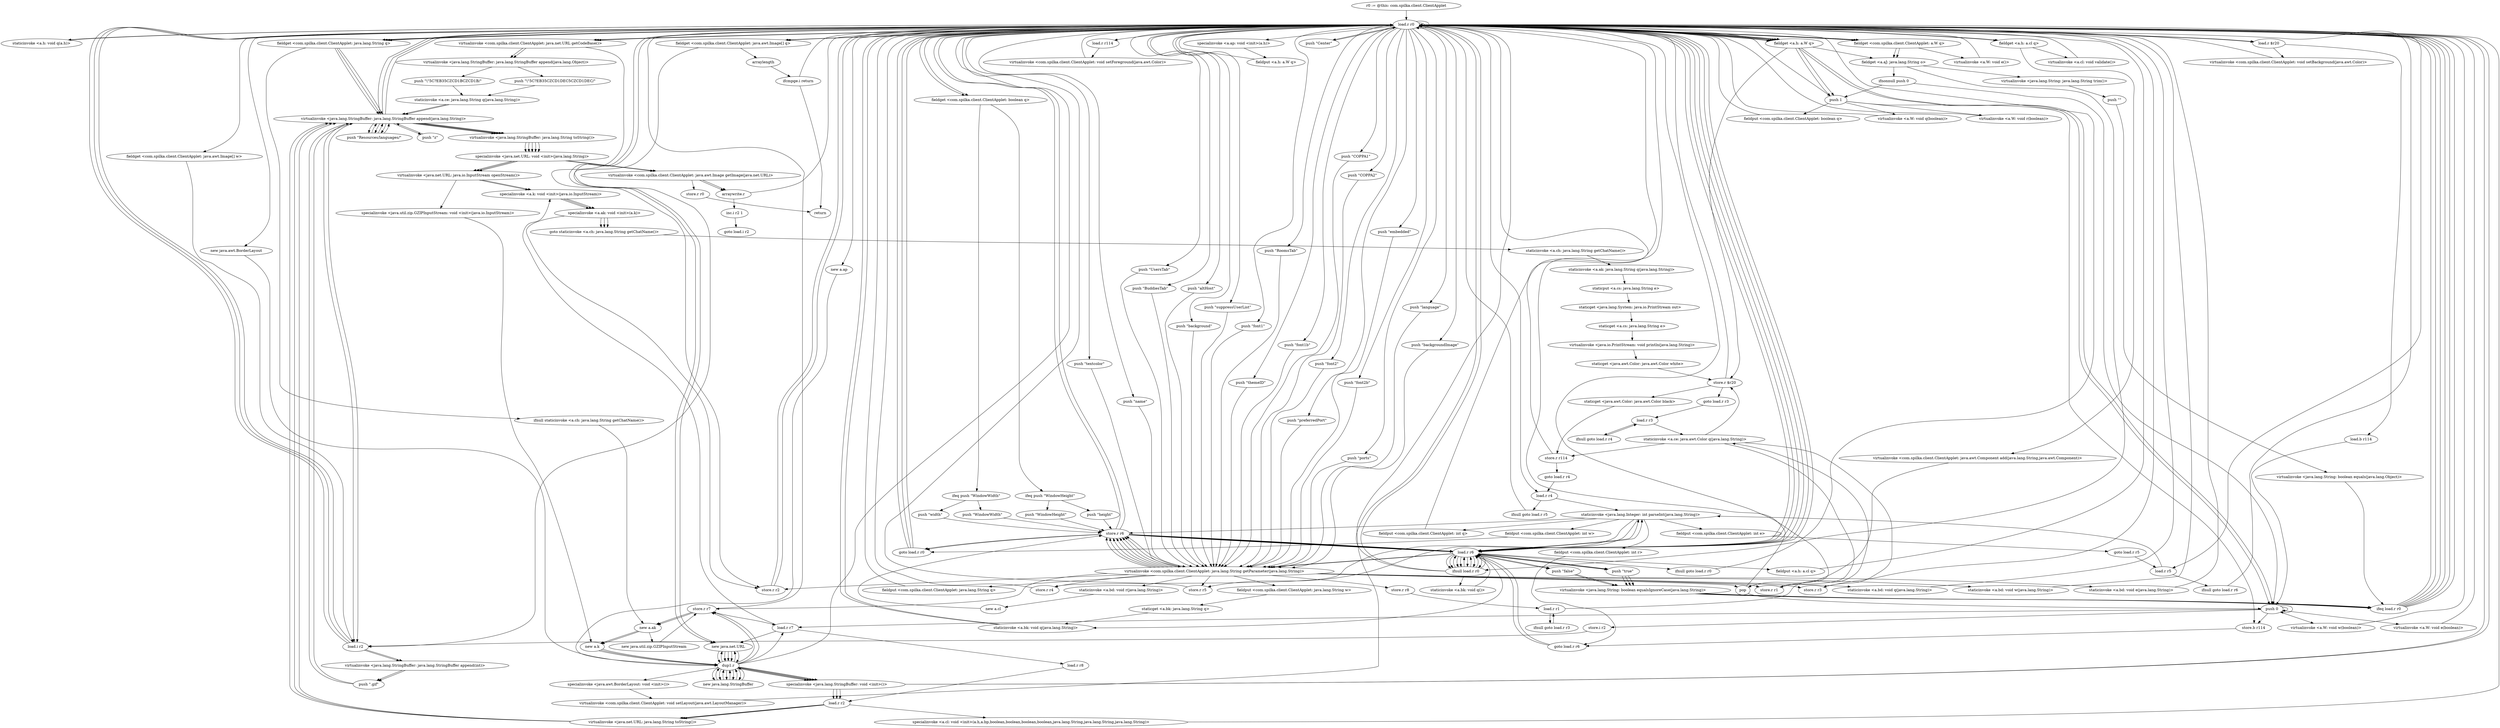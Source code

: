 digraph "" {
    "r0 := @this: com.spilka.client.ClientApplet"
    "load.r r0"
    "r0 := @this: com.spilka.client.ClientApplet"->"load.r r0";
    "staticinvoke <a.h: void q(a.h)>"
    "load.r r0"->"staticinvoke <a.h: void q(a.h)>";
    "staticinvoke <a.h: void q(a.h)>"->"load.r r0";
    "virtualinvoke <com.spilka.client.ClientApplet: java.net.URL getCodeBase()>"
    "load.r r0"->"virtualinvoke <com.spilka.client.ClientApplet: java.net.URL getCodeBase()>";
    "store.r r2"
    "virtualinvoke <com.spilka.client.ClientApplet: java.net.URL getCodeBase()>"->"store.r r2";
    "store.r r2"->"load.r r0";
    "load.r r0"->"load.r r0";
    "push \"altHost\""
    "load.r r0"->"push \"altHost\"";
    "virtualinvoke <com.spilka.client.ClientApplet: java.lang.String getParameter(java.lang.String)>"
    "push \"altHost\""->"virtualinvoke <com.spilka.client.ClientApplet: java.lang.String getParameter(java.lang.String)>";
    "fieldput <com.spilka.client.ClientApplet: java.lang.String w>"
    "virtualinvoke <com.spilka.client.ClientApplet: java.lang.String getParameter(java.lang.String)>"->"fieldput <com.spilka.client.ClientApplet: java.lang.String w>";
    "staticget <a.bk: java.lang.String q>"
    "fieldput <com.spilka.client.ClientApplet: java.lang.String w>"->"staticget <a.bk: java.lang.String q>";
    "staticinvoke <a.bk: void q(java.lang.String)>"
    "staticget <a.bk: java.lang.String q>"->"staticinvoke <a.bk: void q(java.lang.String)>";
    "staticinvoke <a.bk: void q(java.lang.String)>"->"load.r r0";
    "load.r r0"->"load.r r0";
    "push \"language\""
    "load.r r0"->"push \"language\"";
    "push \"language\""->"virtualinvoke <com.spilka.client.ClientApplet: java.lang.String getParameter(java.lang.String)>";
    "fieldput <com.spilka.client.ClientApplet: java.lang.String q>"
    "virtualinvoke <com.spilka.client.ClientApplet: java.lang.String getParameter(java.lang.String)>"->"fieldput <com.spilka.client.ClientApplet: java.lang.String q>";
    "fieldput <com.spilka.client.ClientApplet: java.lang.String q>"->"load.r r0";
    "fieldget <com.spilka.client.ClientApplet: java.lang.String q>"
    "load.r r0"->"fieldget <com.spilka.client.ClientApplet: java.lang.String q>";
    "ifnull staticinvoke <a.ch: java.lang.String getChatName()>"
    "fieldget <com.spilka.client.ClientApplet: java.lang.String q>"->"ifnull staticinvoke <a.ch: java.lang.String getChatName()>";
    "new a.ak"
    "ifnull staticinvoke <a.ch: java.lang.String getChatName()>"->"new a.ak";
    "new java.util.zip.GZIPInputStream"
    "new a.ak"->"new java.util.zip.GZIPInputStream";
    "store.r r7"
    "new java.util.zip.GZIPInputStream"->"store.r r7";
    "load.r r7"
    "store.r r7"->"load.r r7";
    "new java.net.URL"
    "load.r r7"->"new java.net.URL";
    "dup1.r"
    "new java.net.URL"->"dup1.r";
    "new java.lang.StringBuffer"
    "dup1.r"->"new java.lang.StringBuffer";
    "new java.lang.StringBuffer"->"dup1.r";
    "dup1.r"->"store.r r7";
    "store.r r7"->"new a.ak";
    "new a.k"
    "new a.ak"->"new a.k";
    "new a.k"->"dup1.r";
    "dup1.r"->"new java.net.URL";
    "new java.net.URL"->"dup1.r";
    "dup1.r"->"new java.lang.StringBuffer";
    "new java.lang.StringBuffer"->"dup1.r";
    "specialinvoke <java.lang.StringBuffer: void <init>()>"
    "dup1.r"->"specialinvoke <java.lang.StringBuffer: void <init>()>";
    "load.r r2"
    "specialinvoke <java.lang.StringBuffer: void <init>()>"->"load.r r2";
    "virtualinvoke <java.net.URL: java.lang.String toString()>"
    "load.r r2"->"virtualinvoke <java.net.URL: java.lang.String toString()>";
    "virtualinvoke <java.lang.StringBuffer: java.lang.StringBuffer append(java.lang.String)>"
    "virtualinvoke <java.net.URL: java.lang.String toString()>"->"virtualinvoke <java.lang.StringBuffer: java.lang.StringBuffer append(java.lang.String)>";
    "push \"Resources/languages/\""
    "virtualinvoke <java.lang.StringBuffer: java.lang.StringBuffer append(java.lang.String)>"->"push \"Resources/languages/\"";
    "push \"Resources/languages/\""->"virtualinvoke <java.lang.StringBuffer: java.lang.StringBuffer append(java.lang.String)>";
    "virtualinvoke <java.lang.StringBuffer: java.lang.StringBuffer append(java.lang.String)>"->"load.r r0";
    "load.r r0"->"fieldget <com.spilka.client.ClientApplet: java.lang.String q>";
    "fieldget <com.spilka.client.ClientApplet: java.lang.String q>"->"virtualinvoke <java.lang.StringBuffer: java.lang.StringBuffer append(java.lang.String)>";
    "virtualinvoke <java.lang.StringBuffer: java.lang.String toString()>"
    "virtualinvoke <java.lang.StringBuffer: java.lang.StringBuffer append(java.lang.String)>"->"virtualinvoke <java.lang.StringBuffer: java.lang.String toString()>";
    "specialinvoke <java.net.URL: void <init>(java.lang.String)>"
    "virtualinvoke <java.lang.StringBuffer: java.lang.String toString()>"->"specialinvoke <java.net.URL: void <init>(java.lang.String)>";
    "virtualinvoke <java.net.URL: java.io.InputStream openStream()>"
    "specialinvoke <java.net.URL: void <init>(java.lang.String)>"->"virtualinvoke <java.net.URL: java.io.InputStream openStream()>";
    "specialinvoke <a.k: void <init>(java.io.InputStream)>"
    "virtualinvoke <java.net.URL: java.io.InputStream openStream()>"->"specialinvoke <a.k: void <init>(java.io.InputStream)>";
    "specialinvoke <a.ak: void <init>(a.k)>"
    "specialinvoke <a.k: void <init>(java.io.InputStream)>"->"specialinvoke <a.ak: void <init>(a.k)>";
    "goto staticinvoke <a.ch: java.lang.String getChatName()>"
    "specialinvoke <a.ak: void <init>(a.k)>"->"goto staticinvoke <a.ch: java.lang.String getChatName()>";
    "staticinvoke <a.ch: java.lang.String getChatName()>"
    "goto staticinvoke <a.ch: java.lang.String getChatName()>"->"staticinvoke <a.ch: java.lang.String getChatName()>";
    "staticinvoke <a.ak: java.lang.String q(java.lang.String)>"
    "staticinvoke <a.ch: java.lang.String getChatName()>"->"staticinvoke <a.ak: java.lang.String q(java.lang.String)>";
    "staticput <a.cs: java.lang.String e>"
    "staticinvoke <a.ak: java.lang.String q(java.lang.String)>"->"staticput <a.cs: java.lang.String e>";
    "staticget <java.lang.System: java.io.PrintStream out>"
    "staticput <a.cs: java.lang.String e>"->"staticget <java.lang.System: java.io.PrintStream out>";
    "staticget <a.cs: java.lang.String e>"
    "staticget <java.lang.System: java.io.PrintStream out>"->"staticget <a.cs: java.lang.String e>";
    "virtualinvoke <java.io.PrintStream: void println(java.lang.String)>"
    "staticget <a.cs: java.lang.String e>"->"virtualinvoke <java.io.PrintStream: void println(java.lang.String)>";
    "staticget <java.awt.Color: java.awt.Color white>"
    "virtualinvoke <java.io.PrintStream: void println(java.lang.String)>"->"staticget <java.awt.Color: java.awt.Color white>";
    "store.r $r20"
    "staticget <java.awt.Color: java.awt.Color white>"->"store.r $r20";
    "staticget <java.awt.Color: java.awt.Color black>"
    "store.r $r20"->"staticget <java.awt.Color: java.awt.Color black>";
    "store.r r114"
    "staticget <java.awt.Color: java.awt.Color black>"->"store.r r114";
    "store.r r114"->"load.r r0";
    "push \"background\""
    "load.r r0"->"push \"background\"";
    "push \"background\""->"virtualinvoke <com.spilka.client.ClientApplet: java.lang.String getParameter(java.lang.String)>";
    "store.r r1"
    "virtualinvoke <com.spilka.client.ClientApplet: java.lang.String getParameter(java.lang.String)>"->"store.r r1";
    "store.r r1"->"load.r r0";
    "push \"backgroundImage\""
    "load.r r0"->"push \"backgroundImage\"";
    "push \"backgroundImage\""->"virtualinvoke <com.spilka.client.ClientApplet: java.lang.String getParameter(java.lang.String)>";
    "virtualinvoke <com.spilka.client.ClientApplet: java.lang.String getParameter(java.lang.String)>"->"store.r r2";
    "store.r r2"->"load.r r0";
    "push \"textcolor\""
    "load.r r0"->"push \"textcolor\"";
    "push \"textcolor\""->"virtualinvoke <com.spilka.client.ClientApplet: java.lang.String getParameter(java.lang.String)>";
    "store.r r3"
    "virtualinvoke <com.spilka.client.ClientApplet: java.lang.String getParameter(java.lang.String)>"->"store.r r3";
    "store.r r3"->"load.r r0";
    "push \"themeID\""
    "load.r r0"->"push \"themeID\"";
    "push \"themeID\""->"virtualinvoke <com.spilka.client.ClientApplet: java.lang.String getParameter(java.lang.String)>";
    "store.r r4"
    "virtualinvoke <com.spilka.client.ClientApplet: java.lang.String getParameter(java.lang.String)>"->"store.r r4";
    "store.r r4"->"load.r r0";
    "push \"preferredPort\""
    "load.r r0"->"push \"preferredPort\"";
    "push \"preferredPort\""->"virtualinvoke <com.spilka.client.ClientApplet: java.lang.String getParameter(java.lang.String)>";
    "store.r r5"
    "virtualinvoke <com.spilka.client.ClientApplet: java.lang.String getParameter(java.lang.String)>"->"store.r r5";
    "store.r r5"->"load.r r0";
    "push \"ports\""
    "load.r r0"->"push \"ports\"";
    "push \"ports\""->"virtualinvoke <com.spilka.client.ClientApplet: java.lang.String getParameter(java.lang.String)>";
    "store.r r6"
    "virtualinvoke <com.spilka.client.ClientApplet: java.lang.String getParameter(java.lang.String)>"->"store.r r6";
    "store.r r6"->"load.r r0";
    "push \"COPPA1\""
    "load.r r0"->"push \"COPPA1\"";
    "push \"COPPA1\""->"virtualinvoke <com.spilka.client.ClientApplet: java.lang.String getParameter(java.lang.String)>";
    "virtualinvoke <com.spilka.client.ClientApplet: java.lang.String getParameter(java.lang.String)>"->"store.r r7";
    "store.r r7"->"load.r r0";
    "push \"COPPA2\""
    "load.r r0"->"push \"COPPA2\"";
    "push \"COPPA2\""->"virtualinvoke <com.spilka.client.ClientApplet: java.lang.String getParameter(java.lang.String)>";
    "store.r r8"
    "virtualinvoke <com.spilka.client.ClientApplet: java.lang.String getParameter(java.lang.String)>"->"store.r r8";
    "load.r r1"
    "store.r r8"->"load.r r1";
    "ifnull goto load.r r3"
    "load.r r1"->"ifnull goto load.r r3";
    "ifnull goto load.r r3"->"load.r r1";
    "staticinvoke <a.ce: java.awt.Color q(java.lang.String)>"
    "load.r r1"->"staticinvoke <a.ce: java.awt.Color q(java.lang.String)>";
    "staticinvoke <a.ce: java.awt.Color q(java.lang.String)>"->"store.r $r20";
    "goto load.r r3"
    "store.r $r20"->"goto load.r r3";
    "load.r r3"
    "goto load.r r3"->"load.r r3";
    "ifnull goto load.r r4"
    "load.r r3"->"ifnull goto load.r r4";
    "ifnull goto load.r r4"->"load.r r3";
    "load.r r3"->"staticinvoke <a.ce: java.awt.Color q(java.lang.String)>";
    "staticinvoke <a.ce: java.awt.Color q(java.lang.String)>"->"store.r r114";
    "goto load.r r4"
    "store.r r114"->"goto load.r r4";
    "load.r r4"
    "goto load.r r4"->"load.r r4";
    "ifnull goto load.r r5"
    "load.r r4"->"ifnull goto load.r r5";
    "ifnull goto load.r r5"->"load.r r0";
    "load.r r0"->"load.r r4";
    "staticinvoke <java.lang.Integer: int parseInt(java.lang.String)>"
    "load.r r4"->"staticinvoke <java.lang.Integer: int parseInt(java.lang.String)>";
    "fieldput <com.spilka.client.ClientApplet: int e>"
    "staticinvoke <java.lang.Integer: int parseInt(java.lang.String)>"->"fieldput <com.spilka.client.ClientApplet: int e>";
    "goto load.r r5"
    "fieldput <com.spilka.client.ClientApplet: int e>"->"goto load.r r5";
    "load.r r5"
    "goto load.r r5"->"load.r r5";
    "ifnull goto load.r r6"
    "load.r r5"->"ifnull goto load.r r6";
    "ifnull goto load.r r6"->"load.r r0";
    "load.r r0"->"load.r r5";
    "load.r r5"->"staticinvoke <java.lang.Integer: int parseInt(java.lang.String)>";
    "fieldput <com.spilka.client.ClientApplet: int r>"
    "staticinvoke <java.lang.Integer: int parseInt(java.lang.String)>"->"fieldput <com.spilka.client.ClientApplet: int r>";
    "goto load.r r6"
    "fieldput <com.spilka.client.ClientApplet: int r>"->"goto load.r r6";
    "load.r r6"
    "goto load.r r6"->"load.r r6";
    "ifnull load.r r0"
    "load.r r6"->"ifnull load.r r0";
    "staticinvoke <a.bk: void q()>"
    "ifnull load.r r0"->"staticinvoke <a.bk: void q()>";
    "staticinvoke <a.bk: void q()>"->"load.r r6";
    "load.r r6"->"staticinvoke <a.bk: void q(java.lang.String)>";
    "staticinvoke <a.bk: void q(java.lang.String)>"->"load.r r0";
    "load.r $r20"
    "load.r r0"->"load.r $r20";
    "virtualinvoke <com.spilka.client.ClientApplet: void setBackground(java.awt.Color)>"
    "load.r $r20"->"virtualinvoke <com.spilka.client.ClientApplet: void setBackground(java.awt.Color)>";
    "virtualinvoke <com.spilka.client.ClientApplet: void setBackground(java.awt.Color)>"->"load.r r0";
    "load.r r114"
    "load.r r0"->"load.r r114";
    "virtualinvoke <com.spilka.client.ClientApplet: void setForeground(java.awt.Color)>"
    "load.r r114"->"virtualinvoke <com.spilka.client.ClientApplet: void setForeground(java.awt.Color)>";
    "virtualinvoke <com.spilka.client.ClientApplet: void setForeground(java.awt.Color)>"->"load.r r0";
    "new java.awt.BorderLayout"
    "load.r r0"->"new java.awt.BorderLayout";
    "new java.awt.BorderLayout"->"dup1.r";
    "specialinvoke <java.awt.BorderLayout: void <init>()>"
    "dup1.r"->"specialinvoke <java.awt.BorderLayout: void <init>()>";
    "virtualinvoke <com.spilka.client.ClientApplet: void setLayout(java.awt.LayoutManager)>"
    "specialinvoke <java.awt.BorderLayout: void <init>()>"->"virtualinvoke <com.spilka.client.ClientApplet: void setLayout(java.awt.LayoutManager)>";
    "virtualinvoke <com.spilka.client.ClientApplet: void setLayout(java.awt.LayoutManager)>"->"load.r r0";
    "push \"embedded\""
    "load.r r0"->"push \"embedded\"";
    "push \"embedded\""->"virtualinvoke <com.spilka.client.ClientApplet: java.lang.String getParameter(java.lang.String)>";
    "virtualinvoke <com.spilka.client.ClientApplet: java.lang.String getParameter(java.lang.String)>"->"store.r r6";
    "store.r r6"->"load.r r6";
    "load.r r6"->"ifnull load.r r0";
    "ifnull load.r r0"->"load.r r6";
    "push \"true\""
    "load.r r6"->"push \"true\"";
    "virtualinvoke <java.lang.String: boolean equalsIgnoreCase(java.lang.String)>"
    "push \"true\""->"virtualinvoke <java.lang.String: boolean equalsIgnoreCase(java.lang.String)>";
    "ifeq load.r r0"
    "virtualinvoke <java.lang.String: boolean equalsIgnoreCase(java.lang.String)>"->"ifeq load.r r0";
    "ifeq load.r r0"->"load.r r0";
    "push 1"
    "load.r r0"->"push 1";
    "fieldput <com.spilka.client.ClientApplet: boolean q>"
    "push 1"->"fieldput <com.spilka.client.ClientApplet: boolean q>";
    "fieldput <com.spilka.client.ClientApplet: boolean q>"->"load.r r0";
    "fieldget <com.spilka.client.ClientApplet: boolean q>"
    "load.r r0"->"fieldget <com.spilka.client.ClientApplet: boolean q>";
    "ifeq push \"WindowHeight\""
    "fieldget <com.spilka.client.ClientApplet: boolean q>"->"ifeq push \"WindowHeight\"";
    "push \"height\""
    "ifeq push \"WindowHeight\""->"push \"height\"";
    "push \"height\""->"store.r r6";
    "goto load.r r0"
    "store.r r6"->"goto load.r r0";
    "goto load.r r0"->"load.r r0";
    "load.r r0"->"load.r r6";
    "load.r r6"->"virtualinvoke <com.spilka.client.ClientApplet: java.lang.String getParameter(java.lang.String)>";
    "virtualinvoke <com.spilka.client.ClientApplet: java.lang.String getParameter(java.lang.String)>"->"store.r r6";
    "store.r r6"->"load.r r6";
    "load.r r6"->"ifnull load.r r0";
    "ifnull load.r r0"->"load.r r0";
    "load.r r0"->"load.r r6";
    "load.r r6"->"staticinvoke <java.lang.Integer: int parseInt(java.lang.String)>";
    "fieldput <com.spilka.client.ClientApplet: int q>"
    "staticinvoke <java.lang.Integer: int parseInt(java.lang.String)>"->"fieldput <com.spilka.client.ClientApplet: int q>";
    "fieldput <com.spilka.client.ClientApplet: int q>"->"load.r r0";
    "load.r r0"->"fieldget <com.spilka.client.ClientApplet: boolean q>";
    "ifeq push \"WindowWidth\""
    "fieldget <com.spilka.client.ClientApplet: boolean q>"->"ifeq push \"WindowWidth\"";
    "push \"width\""
    "ifeq push \"WindowWidth\""->"push \"width\"";
    "push \"width\""->"store.r r6";
    "store.r r6"->"goto load.r r0";
    "goto load.r r0"->"load.r r0";
    "load.r r0"->"load.r r6";
    "load.r r6"->"virtualinvoke <com.spilka.client.ClientApplet: java.lang.String getParameter(java.lang.String)>";
    "virtualinvoke <com.spilka.client.ClientApplet: java.lang.String getParameter(java.lang.String)>"->"store.r r6";
    "store.r r6"->"load.r r6";
    "ifnull goto load.r r0"
    "load.r r6"->"ifnull goto load.r r0";
    "ifnull goto load.r r0"->"load.r r0";
    "load.r r0"->"load.r r6";
    "load.r r6"->"staticinvoke <java.lang.Integer: int parseInt(java.lang.String)>";
    "fieldput <com.spilka.client.ClientApplet: int w>"
    "staticinvoke <java.lang.Integer: int parseInt(java.lang.String)>"->"fieldput <com.spilka.client.ClientApplet: int w>";
    "fieldput <com.spilka.client.ClientApplet: int w>"->"goto load.r r0";
    "goto load.r r0"->"load.r r0";
    "new a.ap"
    "load.r r0"->"new a.ap";
    "new a.ap"->"dup1.r";
    "dup1.r"->"load.r r0";
    "specialinvoke <a.ap: void <init>(a.h)>"
    "load.r r0"->"specialinvoke <a.ap: void <init>(a.h)>";
    "fieldput <a.h: a.W q>"
    "specialinvoke <a.ap: void <init>(a.h)>"->"fieldput <a.h: a.W q>";
    "fieldput <a.h: a.W q>"->"load.r r0";
    "push \"RoomsTab\""
    "load.r r0"->"push \"RoomsTab\"";
    "push \"RoomsTab\""->"virtualinvoke <com.spilka.client.ClientApplet: java.lang.String getParameter(java.lang.String)>";
    "virtualinvoke <com.spilka.client.ClientApplet: java.lang.String getParameter(java.lang.String)>"->"store.r r6";
    "store.r r6"->"load.r r6";
    "load.r r6"->"ifnull load.r r0";
    "ifnull load.r r0"->"load.r r6";
    "push \"false\""
    "load.r r6"->"push \"false\"";
    "push \"false\""->"virtualinvoke <java.lang.String: boolean equalsIgnoreCase(java.lang.String)>";
    "virtualinvoke <java.lang.String: boolean equalsIgnoreCase(java.lang.String)>"->"ifeq load.r r0";
    "ifeq load.r r0"->"load.r r0";
    "fieldget <a.h: a.W q>"
    "load.r r0"->"fieldget <a.h: a.W q>";
    "push 0"
    "fieldget <a.h: a.W q>"->"push 0";
    "virtualinvoke <a.W: void w(boolean)>"
    "push 0"->"virtualinvoke <a.W: void w(boolean)>";
    "virtualinvoke <a.W: void w(boolean)>"->"load.r r0";
    "push \"UsersTab\""
    "load.r r0"->"push \"UsersTab\"";
    "push \"UsersTab\""->"virtualinvoke <com.spilka.client.ClientApplet: java.lang.String getParameter(java.lang.String)>";
    "virtualinvoke <com.spilka.client.ClientApplet: java.lang.String getParameter(java.lang.String)>"->"store.r r6";
    "store.r r6"->"load.r r6";
    "load.r r6"->"ifnull load.r r0";
    "ifnull load.r r0"->"load.r r6";
    "load.r r6"->"push \"false\"";
    "push \"false\""->"virtualinvoke <java.lang.String: boolean equalsIgnoreCase(java.lang.String)>";
    "virtualinvoke <java.lang.String: boolean equalsIgnoreCase(java.lang.String)>"->"ifeq load.r r0";
    "ifeq load.r r0"->"load.r r0";
    "load.r r0"->"fieldget <a.h: a.W q>";
    "fieldget <a.h: a.W q>"->"push 0";
    "virtualinvoke <a.W: void e(boolean)>"
    "push 0"->"virtualinvoke <a.W: void e(boolean)>";
    "virtualinvoke <a.W: void e(boolean)>"->"load.r r0";
    "push \"BuddiesTab\""
    "load.r r0"->"push \"BuddiesTab\"";
    "push \"BuddiesTab\""->"virtualinvoke <com.spilka.client.ClientApplet: java.lang.String getParameter(java.lang.String)>";
    "virtualinvoke <com.spilka.client.ClientApplet: java.lang.String getParameter(java.lang.String)>"->"store.r r6";
    "store.r r6"->"load.r r6";
    "load.r r6"->"ifnull load.r r0";
    "ifnull load.r r0"->"load.r r6";
    "load.r r6"->"push \"true\"";
    "push \"true\""->"virtualinvoke <java.lang.String: boolean equalsIgnoreCase(java.lang.String)>";
    "virtualinvoke <java.lang.String: boolean equalsIgnoreCase(java.lang.String)>"->"ifeq load.r r0";
    "ifeq load.r r0"->"load.r r0";
    "load.r r0"->"fieldget <a.h: a.W q>";
    "fieldget <a.h: a.W q>"->"push 1";
    "virtualinvoke <a.W: void q(boolean)>"
    "push 1"->"virtualinvoke <a.W: void q(boolean)>";
    "virtualinvoke <a.W: void q(boolean)>"->"load.r r0";
    "push \"suppressUserList\""
    "load.r r0"->"push \"suppressUserList\"";
    "push \"suppressUserList\""->"virtualinvoke <com.spilka.client.ClientApplet: java.lang.String getParameter(java.lang.String)>";
    "virtualinvoke <com.spilka.client.ClientApplet: java.lang.String getParameter(java.lang.String)>"->"store.r r6";
    "store.r r6"->"load.r r6";
    "load.r r6"->"ifnull load.r r0";
    "ifnull load.r r0"->"load.r r6";
    "load.r r6"->"push \"true\"";
    "push \"true\""->"virtualinvoke <java.lang.String: boolean equalsIgnoreCase(java.lang.String)>";
    "virtualinvoke <java.lang.String: boolean equalsIgnoreCase(java.lang.String)>"->"ifeq load.r r0";
    "ifeq load.r r0"->"load.r r0";
    "load.r r0"->"fieldget <a.h: a.W q>";
    "fieldget <a.h: a.W q>"->"push 1";
    "virtualinvoke <a.W: void r(boolean)>"
    "push 1"->"virtualinvoke <a.W: void r(boolean)>";
    "virtualinvoke <a.W: void r(boolean)>"->"load.r r0";
    "push \"font1\""
    "load.r r0"->"push \"font1\"";
    "push \"font1\""->"virtualinvoke <com.spilka.client.ClientApplet: java.lang.String getParameter(java.lang.String)>";
    "staticinvoke <a.bd: void q(java.lang.String)>"
    "virtualinvoke <com.spilka.client.ClientApplet: java.lang.String getParameter(java.lang.String)>"->"staticinvoke <a.bd: void q(java.lang.String)>";
    "staticinvoke <a.bd: void q(java.lang.String)>"->"load.r r0";
    "push \"font1b\""
    "load.r r0"->"push \"font1b\"";
    "push \"font1b\""->"virtualinvoke <com.spilka.client.ClientApplet: java.lang.String getParameter(java.lang.String)>";
    "staticinvoke <a.bd: void w(java.lang.String)>"
    "virtualinvoke <com.spilka.client.ClientApplet: java.lang.String getParameter(java.lang.String)>"->"staticinvoke <a.bd: void w(java.lang.String)>";
    "staticinvoke <a.bd: void w(java.lang.String)>"->"load.r r0";
    "push \"font2\""
    "load.r r0"->"push \"font2\"";
    "push \"font2\""->"virtualinvoke <com.spilka.client.ClientApplet: java.lang.String getParameter(java.lang.String)>";
    "staticinvoke <a.bd: void e(java.lang.String)>"
    "virtualinvoke <com.spilka.client.ClientApplet: java.lang.String getParameter(java.lang.String)>"->"staticinvoke <a.bd: void e(java.lang.String)>";
    "staticinvoke <a.bd: void e(java.lang.String)>"->"load.r r0";
    "push \"font2b\""
    "load.r r0"->"push \"font2b\"";
    "push \"font2b\""->"virtualinvoke <com.spilka.client.ClientApplet: java.lang.String getParameter(java.lang.String)>";
    "staticinvoke <a.bd: void r(java.lang.String)>"
    "virtualinvoke <com.spilka.client.ClientApplet: java.lang.String getParameter(java.lang.String)>"->"staticinvoke <a.bd: void r(java.lang.String)>";
    "new a.cl"
    "staticinvoke <a.bd: void r(java.lang.String)>"->"new a.cl";
    "new a.cl"->"store.r r6";
    "store.r r6"->"load.r r0";
    "load.r r0"->"fieldget <a.h: a.W q>";
    "fieldget <a.h: a.W q>"->"store.r $r20";
    "store.r $r20"->"load.r r0";
    "load.r r0"->"fieldget <a.h: a.W q>";
    "fieldget <a.aJ: java.lang.String o>"
    "fieldget <a.h: a.W q>"->"fieldget <a.aJ: java.lang.String o>";
    "ifnonnull push 0"
    "fieldget <a.aJ: java.lang.String o>"->"ifnonnull push 0";
    "ifnonnull push 0"->"push 1";
    "store.b r114"
    "push 1"->"store.b r114";
    "store.b r114"->"goto load.r r6";
    "goto load.r r6"->"load.r r6";
    "load.r r6"->"load.r r0";
    "load.r r0"->"load.r $r20";
    "load.b r114"
    "load.r $r20"->"load.b r114";
    "load.b r114"->"push 0";
    "push 0"->"push 0";
    "push 0"->"push 0";
    "push 0"->"load.r r7";
    "load.r r8"
    "load.r r7"->"load.r r8";
    "load.r r8"->"load.r r2";
    "specialinvoke <a.cl: void <init>(a.h,a.bp,boolean,boolean,boolean,boolean,java.lang.String,java.lang.String,java.lang.String)>"
    "load.r r2"->"specialinvoke <a.cl: void <init>(a.h,a.bp,boolean,boolean,boolean,boolean,java.lang.String,java.lang.String,java.lang.String)>";
    "specialinvoke <a.cl: void <init>(a.h,a.bp,boolean,boolean,boolean,boolean,java.lang.String,java.lang.String,java.lang.String)>"->"load.r r0";
    "load.r r0"->"load.r r6";
    "fieldput <a.h: a.cl q>"
    "load.r r6"->"fieldput <a.h: a.cl q>";
    "fieldput <a.h: a.cl q>"->"load.r r0";
    "push \"Center\""
    "load.r r0"->"push \"Center\"";
    "push \"Center\""->"load.r r0";
    "fieldget <a.h: a.cl q>"
    "load.r r0"->"fieldget <a.h: a.cl q>";
    "virtualinvoke <com.spilka.client.ClientApplet: java.awt.Component add(java.lang.String,java.awt.Component)>"
    "fieldget <a.h: a.cl q>"->"virtualinvoke <com.spilka.client.ClientApplet: java.awt.Component add(java.lang.String,java.awt.Component)>";
    "pop"
    "virtualinvoke <com.spilka.client.ClientApplet: java.awt.Component add(java.lang.String,java.awt.Component)>"->"pop";
    "pop"->"load.r r0";
    "load.r r0"->"fieldget <a.h: a.cl q>";
    "virtualinvoke <a.cl: void validate()>"
    "fieldget <a.h: a.cl q>"->"virtualinvoke <a.cl: void validate()>";
    "virtualinvoke <a.cl: void validate()>"->"load.r r0";
    "fieldget <com.spilka.client.ClientApplet: a.W q>"
    "load.r r0"->"fieldget <com.spilka.client.ClientApplet: a.W q>";
    "fieldget <com.spilka.client.ClientApplet: a.W q>"->"fieldget <a.aJ: java.lang.String o>";
    "fieldget <a.aJ: java.lang.String o>"->"ifnull load.r r0";
    "ifnull load.r r0"->"load.r r0";
    "load.r r0"->"fieldget <com.spilka.client.ClientApplet: a.W q>";
    "fieldget <com.spilka.client.ClientApplet: a.W q>"->"fieldget <a.aJ: java.lang.String o>";
    "virtualinvoke <java.lang.String: java.lang.String trim()>"
    "fieldget <a.aJ: java.lang.String o>"->"virtualinvoke <java.lang.String: java.lang.String trim()>";
    "push \"\""
    "virtualinvoke <java.lang.String: java.lang.String trim()>"->"push \"\"";
    "virtualinvoke <java.lang.String: boolean equals(java.lang.Object)>"
    "push \"\""->"virtualinvoke <java.lang.String: boolean equals(java.lang.Object)>";
    "virtualinvoke <java.lang.String: boolean equals(java.lang.Object)>"->"ifeq load.r r0";
    "ifeq load.r r0"->"load.r r0";
    "load.r r0"->"fieldget <com.spilka.client.ClientApplet: a.W q>";
    "virtualinvoke <a.W: void e()>"
    "fieldget <com.spilka.client.ClientApplet: a.W q>"->"virtualinvoke <a.W: void e()>";
    "virtualinvoke <a.W: void e()>"->"load.r r0";
    "push \"name\""
    "load.r r0"->"push \"name\"";
    "push \"name\""->"virtualinvoke <com.spilka.client.ClientApplet: java.lang.String getParameter(java.lang.String)>";
    "virtualinvoke <com.spilka.client.ClientApplet: java.lang.String getParameter(java.lang.String)>"->"pop";
    "pop"->"push 0";
    "store.i r2"
    "push 0"->"store.i r2";
    "load.i r2"
    "store.i r2"->"load.i r2";
    "load.i r2"->"load.r r0";
    "fieldget <com.spilka.client.ClientApplet: java.awt.Image[] q>"
    "load.r r0"->"fieldget <com.spilka.client.ClientApplet: java.awt.Image[] q>";
    "arraylength"
    "fieldget <com.spilka.client.ClientApplet: java.awt.Image[] q>"->"arraylength";
    "ifcmpge.i return"
    "arraylength"->"ifcmpge.i return";
    "ifcmpge.i return"->"load.r r0";
    "load.r r0"->"fieldget <com.spilka.client.ClientApplet: java.awt.Image[] q>";
    "fieldget <com.spilka.client.ClientApplet: java.awt.Image[] q>"->"load.i r2";
    "load.i r2"->"load.r r0";
    "load.r r0"->"new java.net.URL";
    "new java.net.URL"->"dup1.r";
    "dup1.r"->"new java.lang.StringBuffer";
    "new java.lang.StringBuffer"->"dup1.r";
    "dup1.r"->"specialinvoke <java.lang.StringBuffer: void <init>()>";
    "specialinvoke <java.lang.StringBuffer: void <init>()>"->"load.r r0";
    "load.r r0"->"virtualinvoke <com.spilka.client.ClientApplet: java.net.URL getCodeBase()>";
    "virtualinvoke <java.lang.StringBuffer: java.lang.StringBuffer append(java.lang.Object)>"
    "virtualinvoke <com.spilka.client.ClientApplet: java.net.URL getCodeBase()>"->"virtualinvoke <java.lang.StringBuffer: java.lang.StringBuffer append(java.lang.Object)>";
    "push \"\\\"5C?EB35CZCD1BCZCD1B/\""
    "virtualinvoke <java.lang.StringBuffer: java.lang.StringBuffer append(java.lang.Object)>"->"push \"\\\"5C?EB35CZCD1BCZCD1B/\"";
    "staticinvoke <a.ce: java.lang.String q(java.lang.String)>"
    "push \"\\\"5C?EB35CZCD1BCZCD1B/\""->"staticinvoke <a.ce: java.lang.String q(java.lang.String)>";
    "staticinvoke <a.ce: java.lang.String q(java.lang.String)>"->"virtualinvoke <java.lang.StringBuffer: java.lang.StringBuffer append(java.lang.String)>";
    "virtualinvoke <java.lang.StringBuffer: java.lang.StringBuffer append(java.lang.String)>"->"load.i r2";
    "virtualinvoke <java.lang.StringBuffer: java.lang.StringBuffer append(int)>"
    "load.i r2"->"virtualinvoke <java.lang.StringBuffer: java.lang.StringBuffer append(int)>";
    "push \".gif\""
    "virtualinvoke <java.lang.StringBuffer: java.lang.StringBuffer append(int)>"->"push \".gif\"";
    "push \".gif\""->"virtualinvoke <java.lang.StringBuffer: java.lang.StringBuffer append(java.lang.String)>";
    "virtualinvoke <java.lang.StringBuffer: java.lang.StringBuffer append(java.lang.String)>"->"virtualinvoke <java.lang.StringBuffer: java.lang.String toString()>";
    "virtualinvoke <java.lang.StringBuffer: java.lang.String toString()>"->"specialinvoke <java.net.URL: void <init>(java.lang.String)>";
    "virtualinvoke <com.spilka.client.ClientApplet: java.awt.Image getImage(java.net.URL)>"
    "specialinvoke <java.net.URL: void <init>(java.lang.String)>"->"virtualinvoke <com.spilka.client.ClientApplet: java.awt.Image getImage(java.net.URL)>";
    "arraywrite.r"
    "virtualinvoke <com.spilka.client.ClientApplet: java.awt.Image getImage(java.net.URL)>"->"arraywrite.r";
    "arraywrite.r"->"load.r r0";
    "fieldget <com.spilka.client.ClientApplet: java.awt.Image[] w>"
    "load.r r0"->"fieldget <com.spilka.client.ClientApplet: java.awt.Image[] w>";
    "fieldget <com.spilka.client.ClientApplet: java.awt.Image[] w>"->"load.i r2";
    "load.i r2"->"load.r r0";
    "load.r r0"->"new java.net.URL";
    "new java.net.URL"->"dup1.r";
    "dup1.r"->"new java.lang.StringBuffer";
    "new java.lang.StringBuffer"->"dup1.r";
    "dup1.r"->"specialinvoke <java.lang.StringBuffer: void <init>()>";
    "specialinvoke <java.lang.StringBuffer: void <init>()>"->"load.r r0";
    "load.r r0"->"virtualinvoke <com.spilka.client.ClientApplet: java.net.URL getCodeBase()>";
    "virtualinvoke <com.spilka.client.ClientApplet: java.net.URL getCodeBase()>"->"virtualinvoke <java.lang.StringBuffer: java.lang.StringBuffer append(java.lang.Object)>";
    "push \"\\\"5C?EB35CZCD1DEC5CZCD1DEC/\""
    "virtualinvoke <java.lang.StringBuffer: java.lang.StringBuffer append(java.lang.Object)>"->"push \"\\\"5C?EB35CZCD1DEC5CZCD1DEC/\"";
    "push \"\\\"5C?EB35CZCD1DEC5CZCD1DEC/\""->"staticinvoke <a.ce: java.lang.String q(java.lang.String)>";
    "staticinvoke <a.ce: java.lang.String q(java.lang.String)>"->"virtualinvoke <java.lang.StringBuffer: java.lang.StringBuffer append(java.lang.String)>";
    "virtualinvoke <java.lang.StringBuffer: java.lang.StringBuffer append(java.lang.String)>"->"load.i r2";
    "load.i r2"->"virtualinvoke <java.lang.StringBuffer: java.lang.StringBuffer append(int)>";
    "virtualinvoke <java.lang.StringBuffer: java.lang.StringBuffer append(int)>"->"push \".gif\"";
    "push \".gif\""->"virtualinvoke <java.lang.StringBuffer: java.lang.StringBuffer append(java.lang.String)>";
    "virtualinvoke <java.lang.StringBuffer: java.lang.StringBuffer append(java.lang.String)>"->"virtualinvoke <java.lang.StringBuffer: java.lang.String toString()>";
    "virtualinvoke <java.lang.StringBuffer: java.lang.String toString()>"->"specialinvoke <java.net.URL: void <init>(java.lang.String)>";
    "specialinvoke <java.net.URL: void <init>(java.lang.String)>"->"virtualinvoke <com.spilka.client.ClientApplet: java.awt.Image getImage(java.net.URL)>";
    "virtualinvoke <com.spilka.client.ClientApplet: java.awt.Image getImage(java.net.URL)>"->"arraywrite.r";
    "inc.i r2 1"
    "arraywrite.r"->"inc.i r2 1";
    "goto load.i r2"
    "inc.i r2 1"->"goto load.i r2";
    "store.r r0"
    "virtualinvoke <com.spilka.client.ClientApplet: java.awt.Image getImage(java.net.URL)>"->"store.r r0";
    "return"
    "store.r r0"->"return";
    "ifcmpge.i return"->"return";
    "ifnonnull push 0"->"push 0";
    "push 0"->"store.b r114";
    "staticinvoke <java.lang.Integer: int parseInt(java.lang.String)>"->"store.r r6";
    "push \"WindowWidth\""
    "ifeq push \"WindowWidth\""->"push \"WindowWidth\"";
    "push \"WindowWidth\""->"store.r r6";
    "push \"WindowHeight\""
    "ifeq push \"WindowHeight\""->"push \"WindowHeight\"";
    "push \"WindowHeight\""->"store.r r6";
    "staticinvoke <java.lang.Integer: int parseInt(java.lang.String)>"->"store.r r5";
    "staticinvoke <java.lang.Integer: int parseInt(java.lang.String)>"->"store.r r4";
    "staticinvoke <a.ce: java.awt.Color q(java.lang.String)>"->"store.r r3";
    "staticinvoke <a.ce: java.awt.Color q(java.lang.String)>"->"store.r r1";
    "specialinvoke <a.ak: void <init>(a.k)>"->"store.r r2";
    "dup1.r"->"store.r r7";
    "store.r r7"->"new a.ak";
    "new a.ak"->"new a.k";
    "new a.k"->"dup1.r";
    "dup1.r"->"new java.net.URL";
    "new java.net.URL"->"dup1.r";
    "dup1.r"->"new java.lang.StringBuffer";
    "new java.lang.StringBuffer"->"dup1.r";
    "dup1.r"->"specialinvoke <java.lang.StringBuffer: void <init>()>";
    "specialinvoke <java.lang.StringBuffer: void <init>()>"->"load.r r2";
    "load.r r2"->"virtualinvoke <java.net.URL: java.lang.String toString()>";
    "virtualinvoke <java.net.URL: java.lang.String toString()>"->"virtualinvoke <java.lang.StringBuffer: java.lang.StringBuffer append(java.lang.String)>";
    "virtualinvoke <java.lang.StringBuffer: java.lang.StringBuffer append(java.lang.String)>"->"push \"Resources/languages/\"";
    "push \"Resources/languages/\""->"virtualinvoke <java.lang.StringBuffer: java.lang.StringBuffer append(java.lang.String)>";
    "virtualinvoke <java.lang.StringBuffer: java.lang.StringBuffer append(java.lang.String)>"->"load.r r0";
    "load.r r0"->"fieldget <com.spilka.client.ClientApplet: java.lang.String q>";
    "fieldget <com.spilka.client.ClientApplet: java.lang.String q>"->"virtualinvoke <java.lang.StringBuffer: java.lang.StringBuffer append(java.lang.String)>";
    "virtualinvoke <java.lang.StringBuffer: java.lang.StringBuffer append(java.lang.String)>"->"virtualinvoke <java.lang.StringBuffer: java.lang.String toString()>";
    "virtualinvoke <java.lang.StringBuffer: java.lang.String toString()>"->"specialinvoke <java.net.URL: void <init>(java.lang.String)>";
    "specialinvoke <java.net.URL: void <init>(java.lang.String)>"->"virtualinvoke <java.net.URL: java.io.InputStream openStream()>";
    "virtualinvoke <java.net.URL: java.io.InputStream openStream()>"->"specialinvoke <a.k: void <init>(java.io.InputStream)>";
    "specialinvoke <a.k: void <init>(java.io.InputStream)>"->"specialinvoke <a.ak: void <init>(a.k)>";
    "specialinvoke <a.ak: void <init>(a.k)>"->"goto staticinvoke <a.ch: java.lang.String getChatName()>";
    "dup1.r"->"specialinvoke <java.lang.StringBuffer: void <init>()>";
    "specialinvoke <java.lang.StringBuffer: void <init>()>"->"load.r r2";
    "load.r r2"->"virtualinvoke <java.net.URL: java.lang.String toString()>";
    "virtualinvoke <java.net.URL: java.lang.String toString()>"->"virtualinvoke <java.lang.StringBuffer: java.lang.StringBuffer append(java.lang.String)>";
    "virtualinvoke <java.lang.StringBuffer: java.lang.StringBuffer append(java.lang.String)>"->"push \"Resources/languages/\"";
    "push \"Resources/languages/\""->"virtualinvoke <java.lang.StringBuffer: java.lang.StringBuffer append(java.lang.String)>";
    "virtualinvoke <java.lang.StringBuffer: java.lang.StringBuffer append(java.lang.String)>"->"load.r r0";
    "load.r r0"->"fieldget <com.spilka.client.ClientApplet: java.lang.String q>";
    "fieldget <com.spilka.client.ClientApplet: java.lang.String q>"->"virtualinvoke <java.lang.StringBuffer: java.lang.StringBuffer append(java.lang.String)>";
    "push \"z\""
    "virtualinvoke <java.lang.StringBuffer: java.lang.StringBuffer append(java.lang.String)>"->"push \"z\"";
    "push \"z\""->"virtualinvoke <java.lang.StringBuffer: java.lang.StringBuffer append(java.lang.String)>";
    "virtualinvoke <java.lang.StringBuffer: java.lang.StringBuffer append(java.lang.String)>"->"virtualinvoke <java.lang.StringBuffer: java.lang.String toString()>";
    "virtualinvoke <java.lang.StringBuffer: java.lang.String toString()>"->"specialinvoke <java.net.URL: void <init>(java.lang.String)>";
    "specialinvoke <java.net.URL: void <init>(java.lang.String)>"->"virtualinvoke <java.net.URL: java.io.InputStream openStream()>";
    "specialinvoke <java.util.zip.GZIPInputStream: void <init>(java.io.InputStream)>"
    "virtualinvoke <java.net.URL: java.io.InputStream openStream()>"->"specialinvoke <java.util.zip.GZIPInputStream: void <init>(java.io.InputStream)>";
    "specialinvoke <java.util.zip.GZIPInputStream: void <init>(java.io.InputStream)>"->"new a.k";
    "new a.k"->"dup1.r";
    "dup1.r"->"load.r r7";
    "load.r r7"->"specialinvoke <a.k: void <init>(java.io.InputStream)>";
    "specialinvoke <a.k: void <init>(java.io.InputStream)>"->"specialinvoke <a.ak: void <init>(a.k)>";
    "specialinvoke <a.ak: void <init>(a.k)>"->"goto staticinvoke <a.ch: java.lang.String getChatName()>";
}
